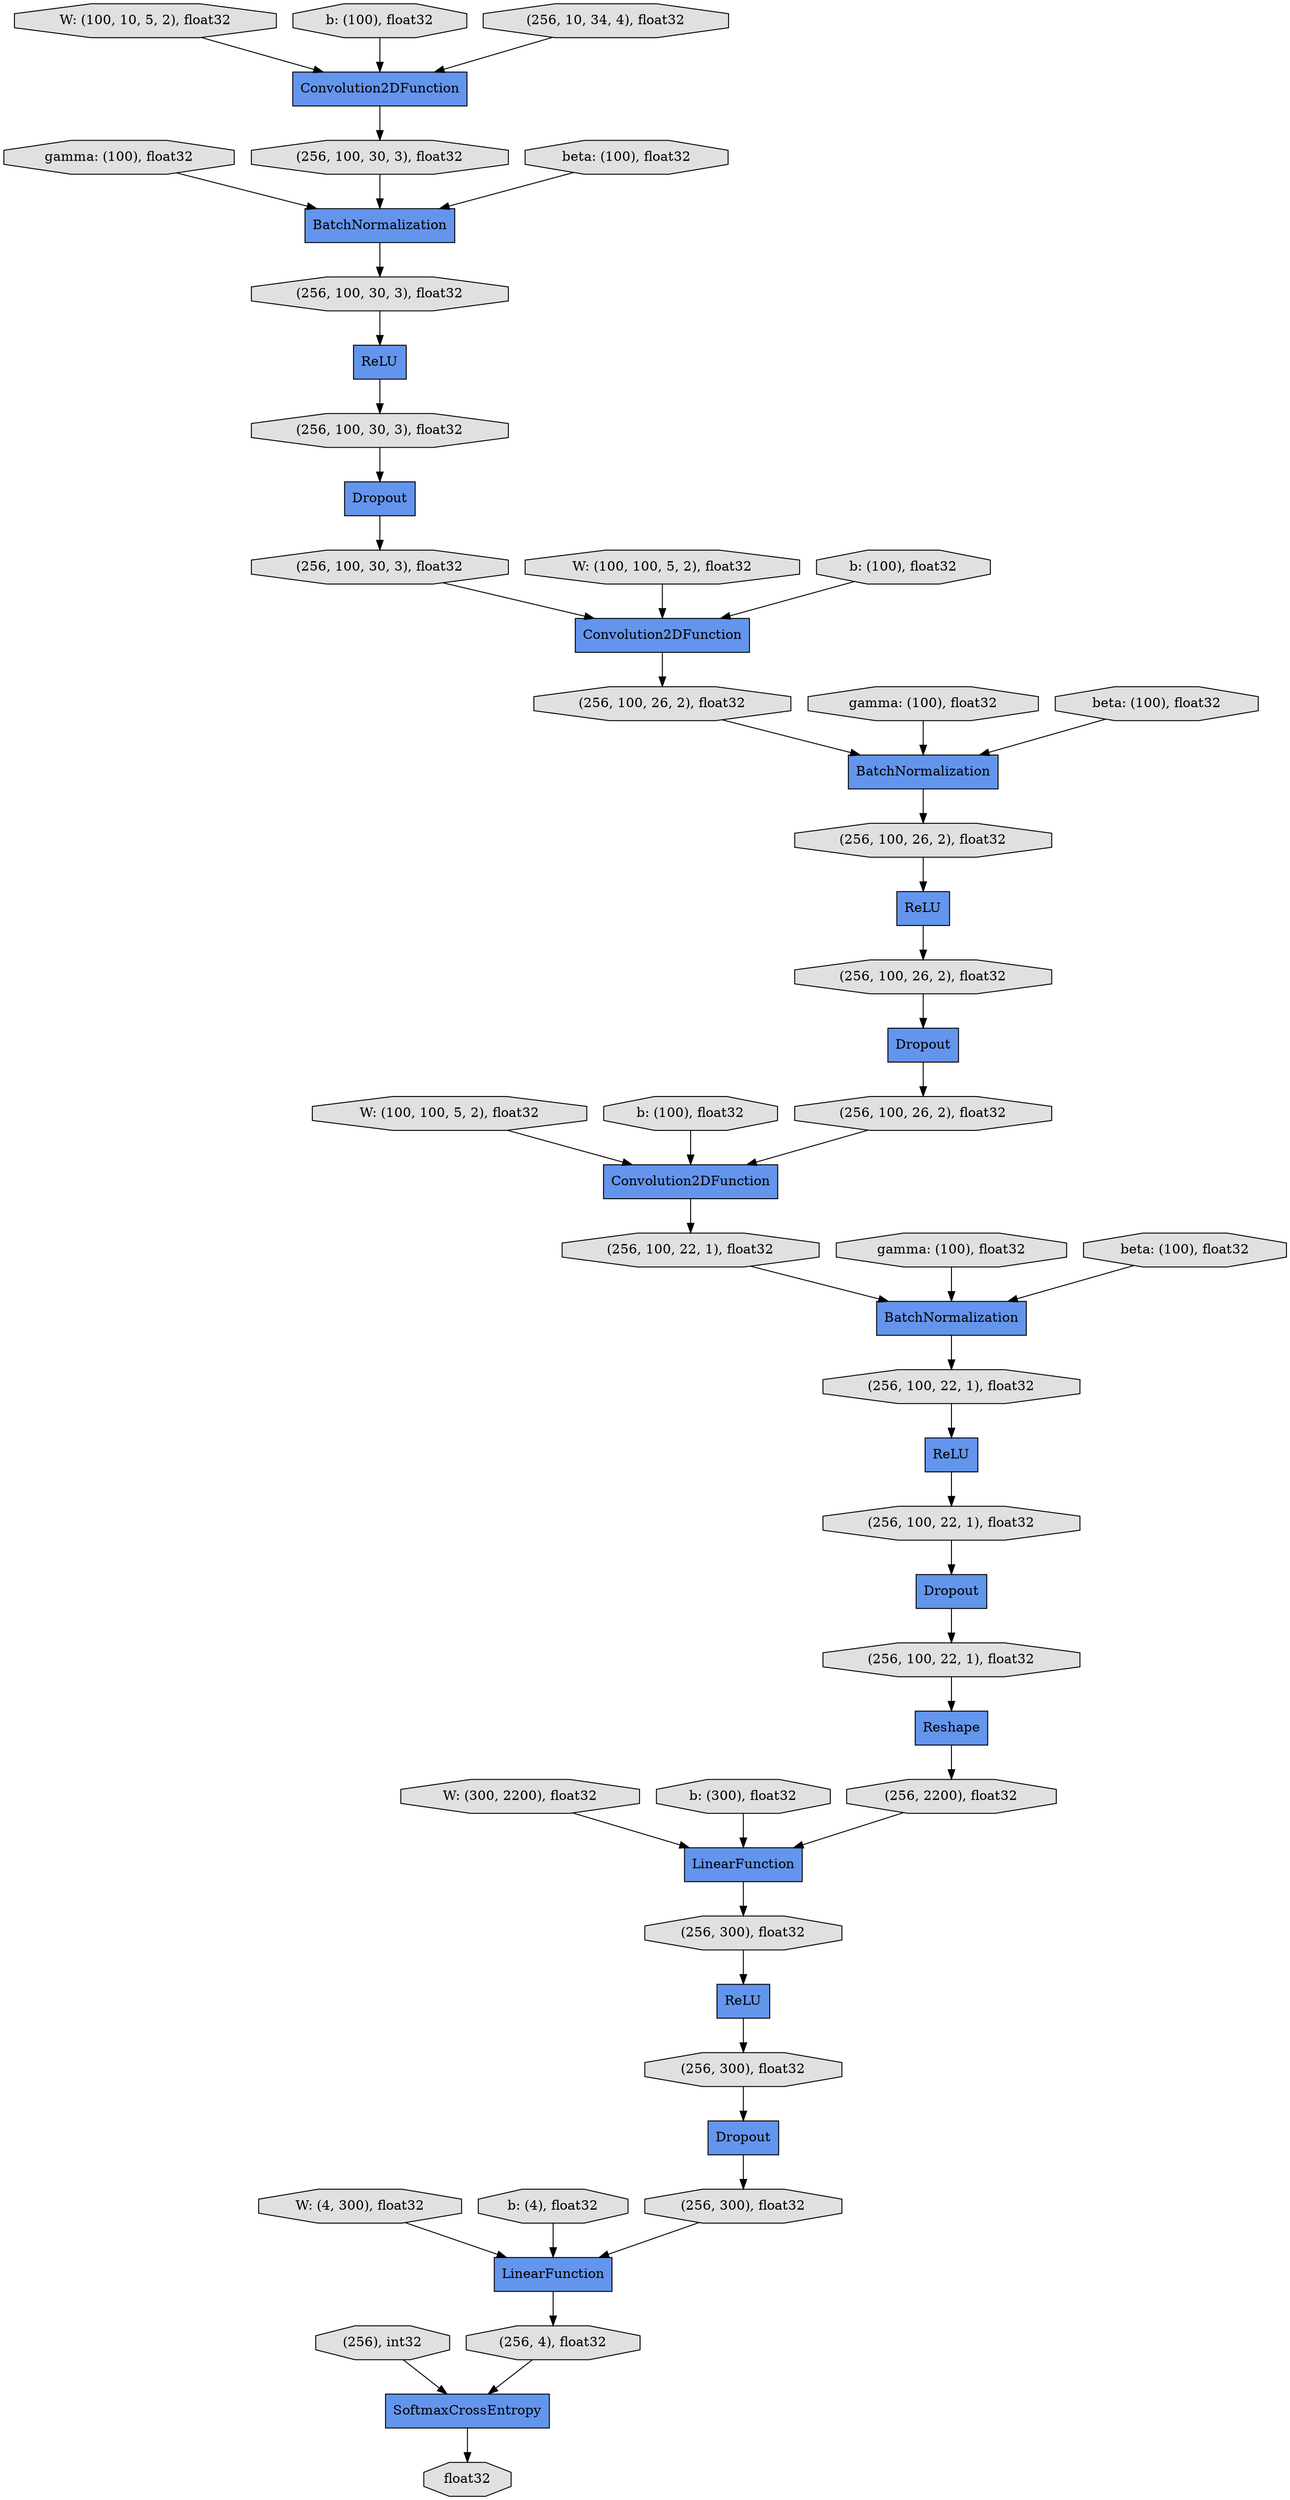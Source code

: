 digraph graphname{rankdir=TB;140574333679656 [label="(256, 300), float32",shape="octagon",fillcolor="#E0E0E0",style="filled"];140575700674600 [label="W: (100, 10, 5, 2), float32",shape="octagon",fillcolor="#E0E0E0",style="filled"];140574333677640 [label="Convolution2DFunction",shape="record",fillcolor="#6495ED",style="filled"];140574333677808 [label="ReLU",shape="record",fillcolor="#6495ED",style="filled"];140574333679880 [label="(256, 300), float32",shape="octagon",fillcolor="#E0E0E0",style="filled"];140574333602056 [label="(256, 100, 30, 3), float32",shape="octagon",fillcolor="#E0E0E0",style="filled"];140574333677864 [label="(256, 100, 22, 1), float32",shape="octagon",fillcolor="#E0E0E0",style="filled"];140575700736264 [label="b: (100), float32",shape="octagon",fillcolor="#E0E0E0",style="filled"];140575700429120 [label="gamma: (100), float32",shape="octagon",fillcolor="#E0E0E0",style="filled"];140574333602112 [label="BatchNormalization",shape="record",fillcolor="#6495ED",style="filled"];140575700427104 [label="W: (100, 100, 5, 2), float32",shape="octagon",fillcolor="#E0E0E0",style="filled"];140574333600152 [label="Convolution2DFunction",shape="record",fillcolor="#6495ED",style="filled"];140574333600208 [label="BatchNormalization",shape="record",fillcolor="#6495ED",style="filled"];140575700429344 [label="beta: (100), float32",shape="octagon",fillcolor="#E0E0E0",style="filled"];140574333602336 [label="Convolution2DFunction",shape="record",fillcolor="#6495ED",style="filled"];140575700427328 [label="b: (100), float32",shape="octagon",fillcolor="#E0E0E0",style="filled"];140574333680216 [label="(256, 300), float32",shape="octagon",fillcolor="#E0E0E0",style="filled"];140574333678200 [label="Dropout",shape="record",fillcolor="#6495ED",style="filled"];140574333602504 [label="ReLU",shape="record",fillcolor="#6495ED",style="filled"];140574333678312 [label="(256, 100, 22, 1), float32",shape="octagon",fillcolor="#E0E0E0",style="filled"];140574333602560 [label="(256, 100, 26, 2), float32",shape="octagon",fillcolor="#E0E0E0",style="filled"];140574333600544 [label="(256, 10, 34, 4), float32",shape="octagon",fillcolor="#E0E0E0",style="filled"];140574333678424 [label="Reshape",shape="record",fillcolor="#6495ED",style="filled"];140574333680496 [label="LinearFunction",shape="record",fillcolor="#6495ED",style="filled"];140574333600656 [label="ReLU",shape="record",fillcolor="#6495ED",style="filled"];140575700427664 [label="gamma: (100), float32",shape="octagon",fillcolor="#E0E0E0",style="filled"];140574333678536 [label="(256, 100, 22, 1), float32",shape="octagon",fillcolor="#E0E0E0",style="filled"];140574333600712 [label="(256, 100, 30, 3), float32",shape="octagon",fillcolor="#E0E0E0",style="filled"];140574333680608 [label="SoftmaxCrossEntropy",shape="record",fillcolor="#6495ED",style="filled"];140575700429848 [label="W: (300, 2200), float32",shape="octagon",fillcolor="#E0E0E0",style="filled"];140574333680720 [label="(256, 4), float32",shape="octagon",fillcolor="#E0E0E0",style="filled"];140574333602896 [label="Dropout",shape="record",fillcolor="#6495ED",style="filled"];140575700427888 [label="beta: (100), float32",shape="octagon",fillcolor="#E0E0E0",style="filled"];140574333603008 [label="(256, 100, 26, 2), float32",shape="octagon",fillcolor="#E0E0E0",style="filled"];140574333680888 [label="(256), int32",shape="octagon",fillcolor="#E0E0E0",style="filled"];140575700430072 [label="b: (300), float32",shape="octagon",fillcolor="#E0E0E0",style="filled"];140574333678872 [label="(256, 100, 22, 1), float32",shape="octagon",fillcolor="#E0E0E0",style="filled"];140574333678984 [label="ReLU",shape="record",fillcolor="#6495ED",style="filled"];140574333603232 [label="(256, 100, 26, 2), float32",shape="octagon",fillcolor="#E0E0E0",style="filled"];140574333679096 [label="(256, 2200), float32",shape="octagon",fillcolor="#E0E0E0",style="filled"];140574333601272 [label="Dropout",shape="record",fillcolor="#6495ED",style="filled"];140574333601328 [label="(256, 100, 30, 3), float32",shape="octagon",fillcolor="#E0E0E0",style="filled"];140575700430408 [label="W: (4, 300), float32",shape="octagon",fillcolor="#E0E0E0",style="filled"];140575700428392 [label="gamma: (100), float32",shape="octagon",fillcolor="#E0E0E0",style="filled"];140574333603512 [label="BatchNormalization",shape="record",fillcolor="#6495ED",style="filled"];140574333601496 [label="(256, 100, 30, 3), float32",shape="octagon",fillcolor="#E0E0E0",style="filled"];140574333603568 [label="(256, 100, 26, 2), float32",shape="octagon",fillcolor="#E0E0E0",style="filled"];140575700315888 [label="W: (100, 100, 5, 2), float32",shape="octagon",fillcolor="#E0E0E0",style="filled"];140574333679376 [label="LinearFunction",shape="record",fillcolor="#6495ED",style="filled"];140575700430632 [label="b: (4), float32",shape="octagon",fillcolor="#E0E0E0",style="filled"];140575700428616 [label="beta: (100), float32",shape="octagon",fillcolor="#E0E0E0",style="filled"];140574333681560 [label="float32",shape="octagon",fillcolor="#E0E0E0",style="filled"];140574333679544 [label="Dropout",shape="record",fillcolor="#6495ED",style="filled"];140575700316112 [label="b: (100), float32",shape="octagon",fillcolor="#E0E0E0",style="filled"];140574333602336 -> 140574333602560;140574333601328 -> 140574333600656;140574333600544 -> 140574333600152;140574333677640 -> 140574333677864;140574333679376 -> 140574333679656;140574333678872 -> 140574333678424;140574333679880 -> 140574333679544;140574333678424 -> 140574333679096;140574333602560 -> 140574333602112;140574333603568 -> 140574333677640;140574333679656 -> 140574333678984;140574333678536 -> 140574333678200;140574333601496 -> 140574333601272;140574333677864 -> 140574333603512;140575700430632 -> 140574333680496;140574333600712 -> 140574333600208;140574333678984 -> 140574333679880;140574333601272 -> 140574333602056;140574333679096 -> 140574333679376;140575700430408 -> 140574333680496;140574333602896 -> 140574333603568;140574333679544 -> 140574333680216;140575700736264 -> 140574333600152;140574333600152 -> 140574333600712;140575700430072 -> 140574333679376;140574333680720 -> 140574333680608;140574333680496 -> 140574333680720;140574333602504 -> 140574333603232;140574333680888 -> 140574333680608;140575700427328 -> 140574333677640;140575700429120 -> 140574333603512;140574333677808 -> 140574333678536;140575700427104 -> 140574333677640;140575700428392 -> 140574333602112;140575700316112 -> 140574333602336;140574333603512 -> 140574333678312;140574333678200 -> 140574333678872;140574333600208 -> 140574333601328;140574333680608 -> 140574333681560;140574333680216 -> 140574333680496;140575700427888 -> 140574333600208;140575700427664 -> 140574333600208;140574333602112 -> 140574333603008;140575700315888 -> 140574333602336;140574333603008 -> 140574333602504;140575700429344 -> 140574333603512;140575700429848 -> 140574333679376;140575700428616 -> 140574333602112;140574333602056 -> 140574333602336;140574333600656 -> 140574333601496;140574333603232 -> 140574333602896;140574333678312 -> 140574333677808;140575700674600 -> 140574333600152;}